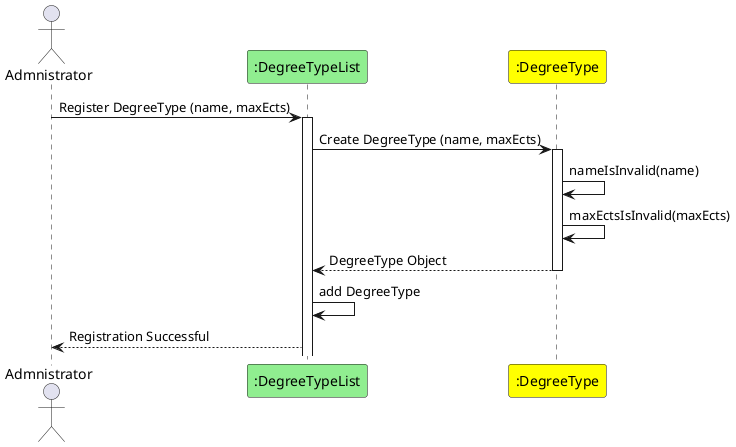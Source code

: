 @startuml
actor Admnistrator as Adm
participant ":DegreeTypeList" as DTL #lightgreen
participant ":DegreeType" as DT #yellow

Adm -> DTL : Register DegreeType (name, maxEcts)
activate DTL
DTL -> DT : Create DegreeType (name, maxEcts)
activate DT
DT -> DT : nameIsInvalid(name)
DT -> DT : maxEctsIsInvalid(maxEcts)
DT --> DTL : DegreeType Object
deactivate DT
DTL -> DTL : add DegreeType
DTL --> Adm : Registration Successful
@enduml
